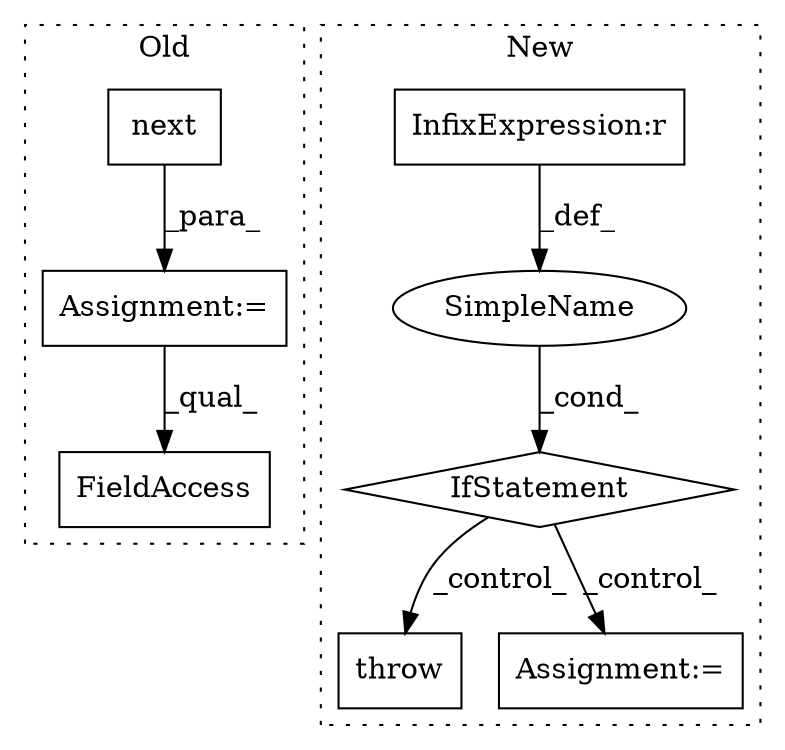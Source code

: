 digraph G {
subgraph cluster0 {
1 [label="next" a="32" s="2299,2336" l="5,1" shape="box"];
7 [label="Assignment:=" a="7" s="2298" l="1" shape="box"];
8 [label="FieldAccess" a="22" s="2482" l="17" shape="box"];
label = "Old";
style="dotted";
}
subgraph cluster1 {
2 [label="throw" a="53" s="1227" l="6" shape="box"];
3 [label="IfStatement" a="25" s="1191,1217" l="4,2" shape="diamond"];
4 [label="SimpleName" a="42" s="" l="" shape="ellipse"];
5 [label="InfixExpression:r" a="27" s="1209" l="4" shape="box"];
6 [label="Assignment:=" a="7" s="1777" l="1" shape="box"];
label = "New";
style="dotted";
}
1 -> 7 [label="_para_"];
3 -> 6 [label="_control_"];
3 -> 2 [label="_control_"];
4 -> 3 [label="_cond_"];
5 -> 4 [label="_def_"];
7 -> 8 [label="_qual_"];
}